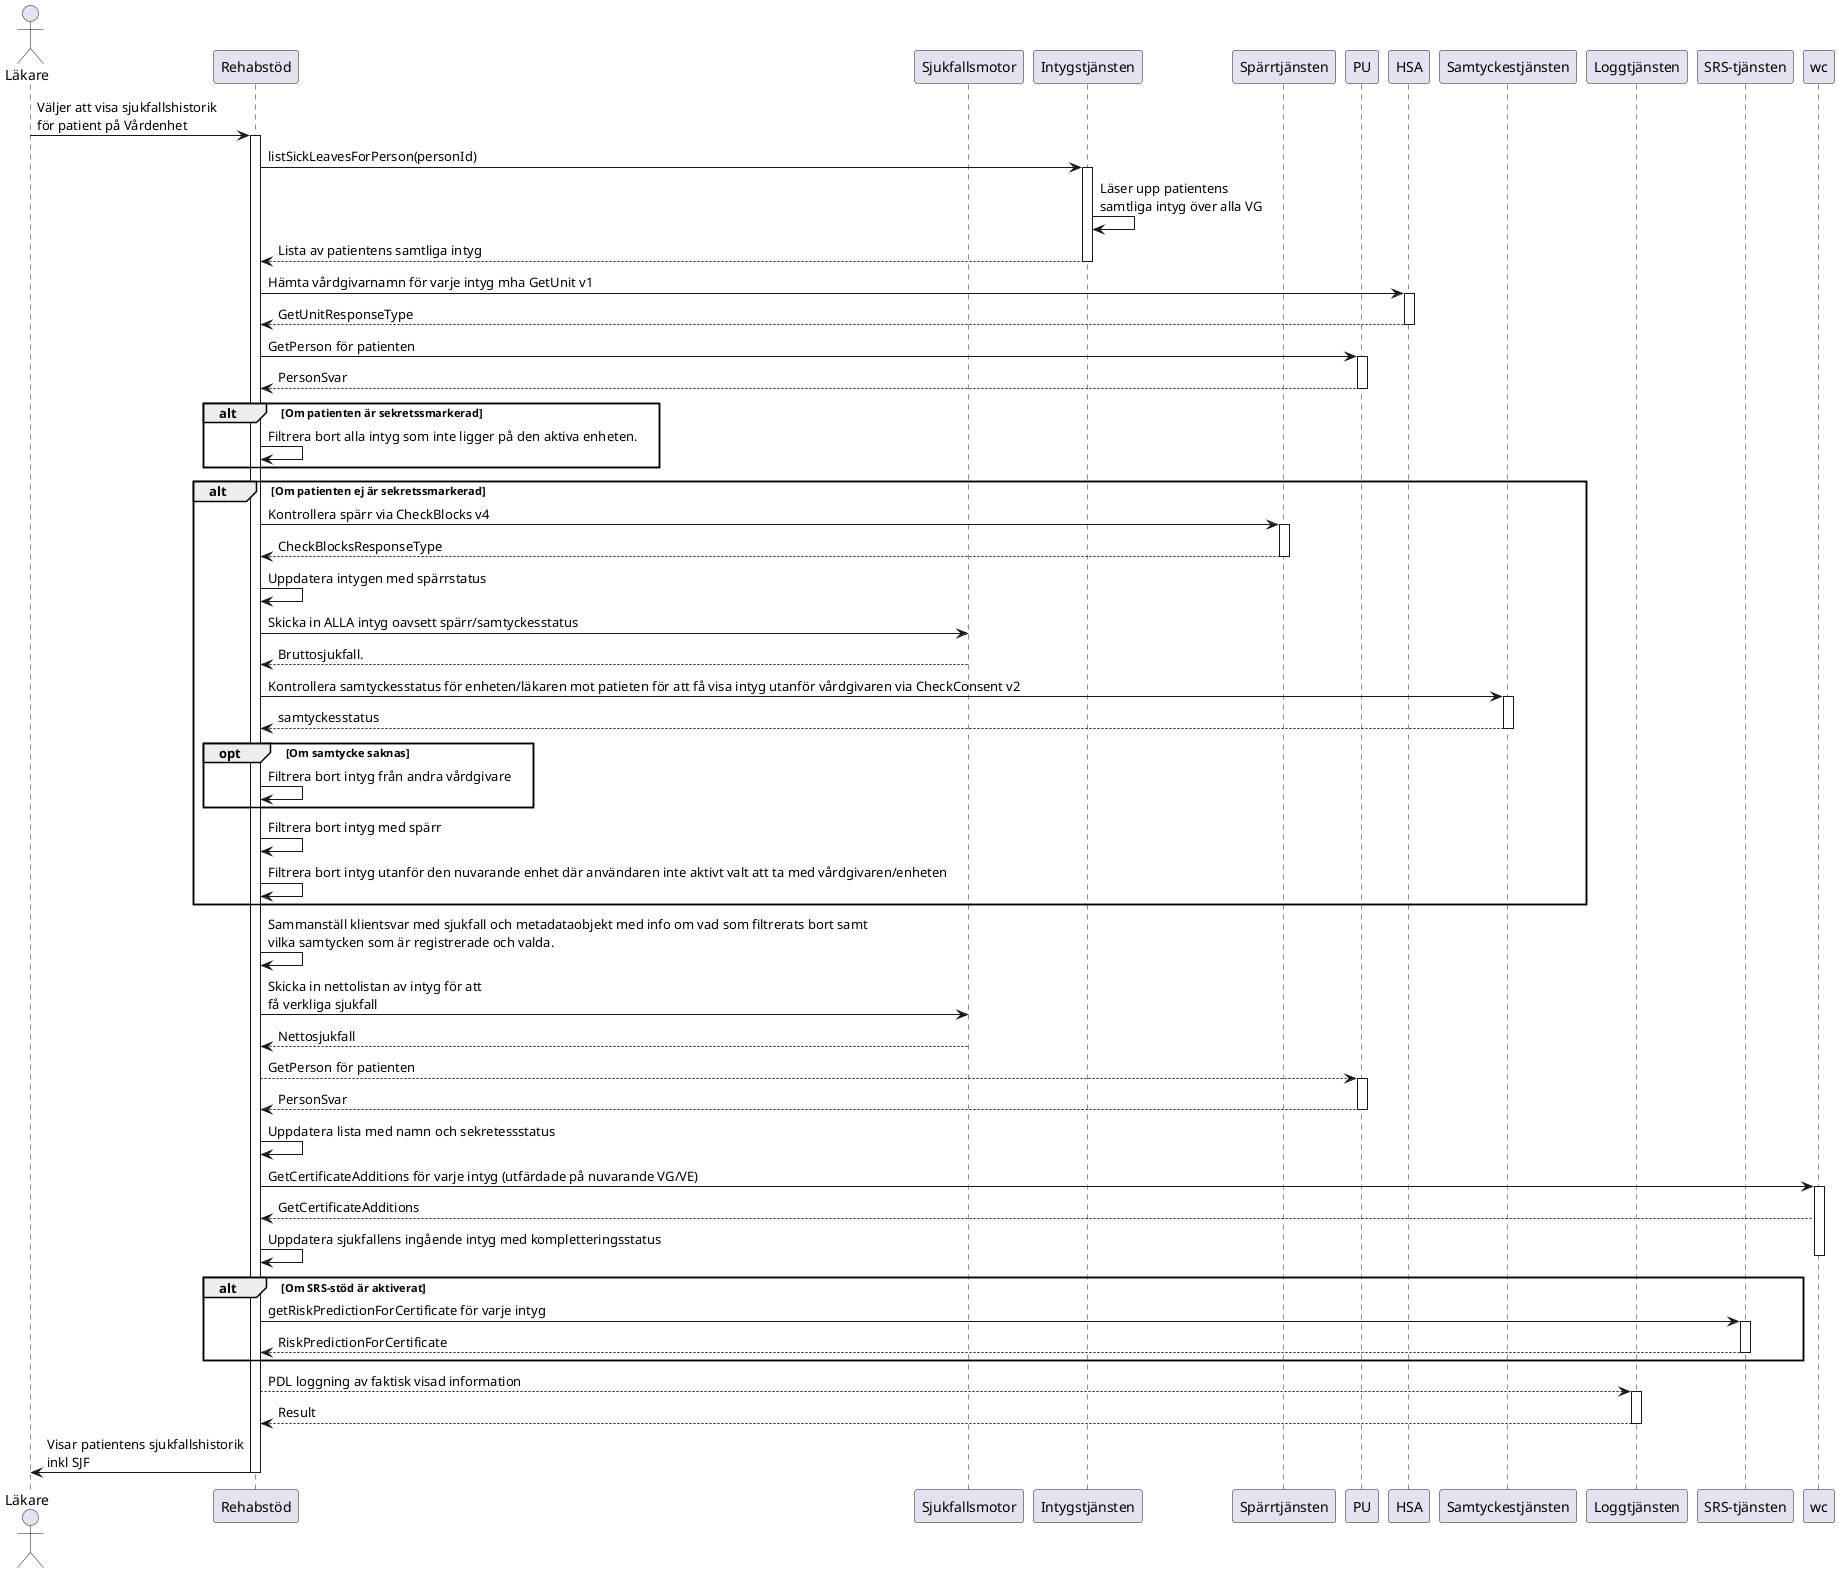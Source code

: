 @startuml
actor Läkare
participant rhs as "Rehabstöd"
participant sfm as "Sjukfallsmotor"
participant it as "Intygstjänsten"
participant st as "Spärrtjänsten"
participant pu as "PU"
participant hsa as "HSA"
participant samtycke as "Samtyckestjänsten"
participant logg as "Loggtjänsten"
participant srs as "SRS-tjänsten"

Läkare -> rhs: Väljer att visa sjukfallshistorik\nför patient på Vårdenhet
activate rhs
    rhs -> it: listSickLeavesForPerson(personId)
    activate it
    it -> it: Läser upp patientens\nsamtliga intyg över alla VG
    it --> rhs: Lista av patientens samtliga intyg
    deactivate it

    rhs -> hsa: Hämta vårdgivarnamn för varje intyg mha GetUnit v1
    activate hsa
    hsa --> rhs: GetUnitResponseType
    deactivate hsa

    rhs -> pu: GetPerson för patienten
    activate pu
    pu --> rhs: PersonSvar
    deactivate pu

    alt Om patienten är sekretssmarkerad
        rhs -> rhs: Filtrera bort alla intyg som inte ligger på den aktiva enheten.
    end

    alt Om patienten ej är sekretssmarkerad
        rhs -> st: Kontrollera spärr via CheckBlocks v4
        activate st
        st --> rhs: CheckBlocksResponseType
        deactivate st
        rhs -> rhs: Uppdatera intygen med spärrstatus

        rhs -> sfm: Skicka in ALLA intyg oavsett spärr/samtyckesstatus
        sfm --> rhs: Bruttosjukfall.

        rhs -> samtycke: Kontrollera samtyckesstatus för enheten/läkaren mot patieten för att få visa intyg utanför vårdgivaren via CheckConsent v2
        activate samtycke
        samtycke --> rhs: samtyckesstatus
        deactivate samtycke

        opt Om samtycke saknas
            rhs -> rhs: Filtrera bort intyg från andra vårdgivare
        end

        rhs -> rhs: Filtrera bort intyg med spärr
        rhs -> rhs: Filtrera bort intyg utanför den nuvarande enhet där användaren inte aktivt valt att ta med vårdgivaren/enheten
    end

    rhs -> rhs: Sammanställ klientsvar med sjukfall och metadataobjekt med info om vad som filtrerats bort samt\nvilka samtycken som är registrerade och valda.

    rhs -> sfm: Skicka in nettolistan av intyg för att\nfå verkliga sjukfall
    sfm --> rhs: Nettosjukfall

     rhs --> pu: GetPerson för patienten
    activate pu
      pu --> rhs: PersonSvar
     deactivate pu
     rhs -> rhs: Uppdatera lista med namn och sekretessstatus

    rhs -> wc: GetCertificateAdditions för varje intyg (utfärdade på nuvarande VG/VE)
     activate wc
    wc --> rhs: GetCertificateAdditions
    rhs -> rhs: Uppdatera sjukfallens ingående intyg med kompletteringsstatus
    deactivate wc

     alt Om SRS-stöd är aktiverat
        rhs -> srs: getRiskPredictionForCertificate för varje intyg
         activate srs
        srs --> rhs: RiskPredictionForCertificate
         deactivate srs
     end

     rhs --> logg: PDL loggning av faktisk visad information
    activate logg
      logg --> rhs: Result
     deactivate logg

    rhs -> Läkare: Visar patientens sjukfallshistorik\ninkl SJF
deactivate rhs
@enduml

